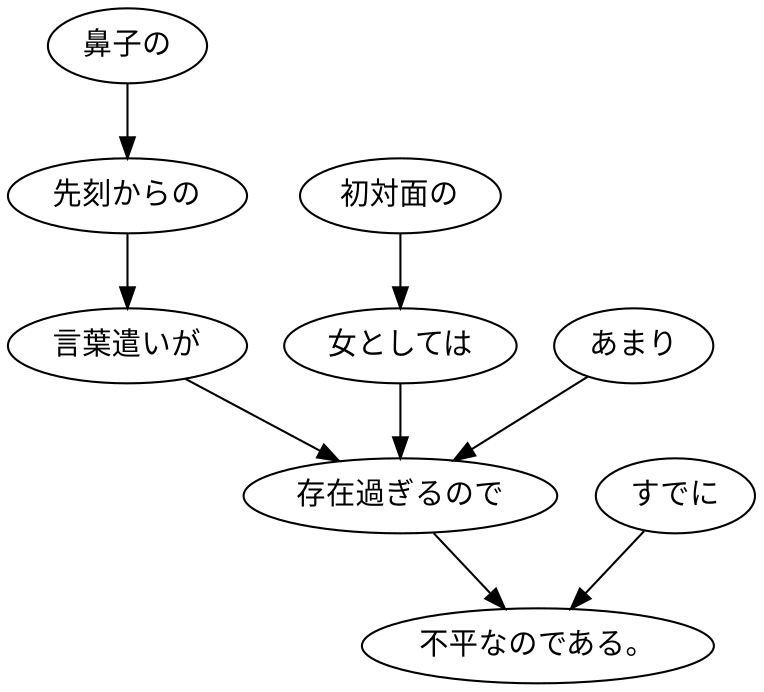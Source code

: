 digraph graph1594 {
	node0 [label="鼻子の"];
	node1 [label="先刻からの"];
	node2 [label="言葉遣いが"];
	node3 [label="初対面の"];
	node4 [label="女としては"];
	node5 [label="あまり"];
	node6 [label="存在過ぎるので"];
	node7 [label="すでに"];
	node8 [label="不平なのである。"];
	node0 -> node1;
	node1 -> node2;
	node2 -> node6;
	node3 -> node4;
	node4 -> node6;
	node5 -> node6;
	node6 -> node8;
	node7 -> node8;
}
